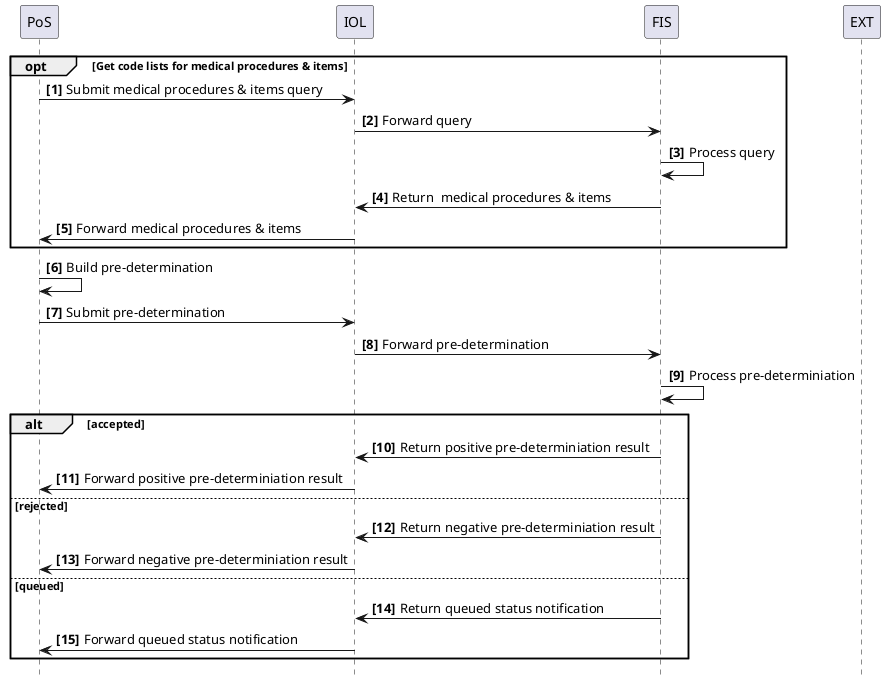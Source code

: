 @startuml
skinparam svgDimensionStyle false
hide footbox
autonumber "<b>[0]"

participant PoS
participant IOL
participant FIS
participant EXT


opt Get code lists for medical procedures & items
	PoS -> IOL: Submit medical procedures & items query
	IOL -> FIS: Forward query
	FIS -> FIS: Process query
	FIS -> IOL: Return  medical procedures & items
	IOL -> PoS: Forward medical procedures & items
end opt
 

PoS -> PoS: Build pre-determination
PoS -> IOL: Submit pre-determination
IOL -> FIS: Forward pre-determination
FIS -> FIS: Process pre-determiniation

alt accepted
	FIS -> IOL: Return positive pre-determiniation result
	IOL -> PoS: Forward positive pre-determiniation result
else rejected
	FIS -> IOL: Return negative pre-determiniation result
	IOL -> PoS: Forward negative pre-determiniation result
else queued
	FIS -> IOL: Return queued status notification
	IOL -> PoS: Forward queued status notification
end

@enduml
